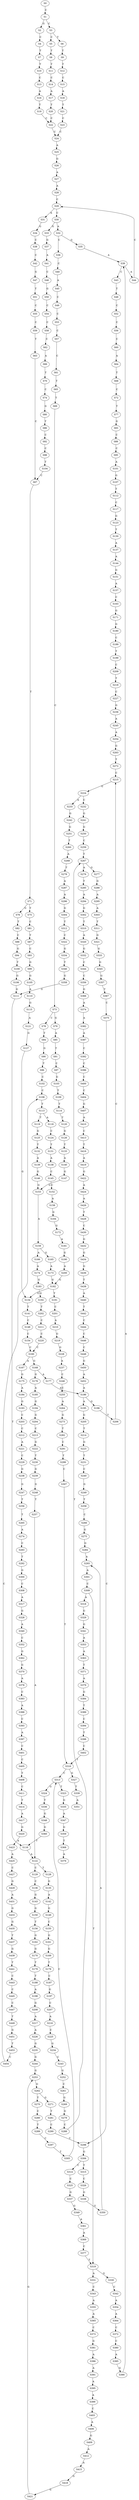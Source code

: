 strict digraph  {
	S0 -> S1 [ label = C ];
	S1 -> S2 [ label = G ];
	S1 -> S3 [ label = C ];
	S2 -> S4 [ label = C ];
	S3 -> S5 [ label = C ];
	S3 -> S6 [ label = T ];
	S4 -> S7 [ label = T ];
	S5 -> S8 [ label = T ];
	S6 -> S9 [ label = T ];
	S7 -> S10 [ label = T ];
	S8 -> S11 [ label = T ];
	S9 -> S12 [ label = T ];
	S10 -> S13 [ label = C ];
	S11 -> S14 [ label = C ];
	S12 -> S15 [ label = C ];
	S13 -> S16 [ label = A ];
	S14 -> S17 [ label = A ];
	S15 -> S18 [ label = A ];
	S16 -> S19 [ label = T ];
	S17 -> S20 [ label = T ];
	S18 -> S21 [ label = T ];
	S19 -> S22 [ label = C ];
	S20 -> S22 [ label = C ];
	S21 -> S23 [ label = C ];
	S22 -> S24 [ label = C ];
	S23 -> S24 [ label = C ];
	S24 -> S25 [ label = A ];
	S25 -> S26 [ label = G ];
	S26 -> S27 [ label = A ];
	S27 -> S28 [ label = A ];
	S28 -> S29 [ label = C ];
	S29 -> S30 [ label = C ];
	S29 -> S31 [ label = A ];
	S30 -> S32 [ label = A ];
	S30 -> S33 [ label = G ];
	S31 -> S34 [ label = G ];
	S32 -> S35 [ label = G ];
	S32 -> S36 [ label = C ];
	S33 -> S37 [ label = G ];
	S34 -> S38 [ label = C ];
	S35 -> S39 [ label = A ];
	S36 -> S40 [ label = C ];
	S37 -> S41 [ label = A ];
	S38 -> S42 [ label = C ];
	S39 -> S43 [ label = C ];
	S39 -> S44 [ label = A ];
	S40 -> S45 [ label = A ];
	S41 -> S46 [ label = C ];
	S42 -> S47 [ label = G ];
	S43 -> S48 [ label = T ];
	S44 -> S29 [ label = C ];
	S45 -> S49 [ label = C ];
	S46 -> S50 [ label = G ];
	S47 -> S51 [ label = T ];
	S48 -> S52 [ label = C ];
	S49 -> S53 [ label = C ];
	S50 -> S54 [ label = C ];
	S51 -> S55 [ label = C ];
	S52 -> S56 [ label = C ];
	S53 -> S57 [ label = C ];
	S54 -> S58 [ label = C ];
	S55 -> S59 [ label = C ];
	S56 -> S60 [ label = C ];
	S57 -> S61 [ label = C ];
	S58 -> S62 [ label = C ];
	S59 -> S63 [ label = T ];
	S60 -> S64 [ label = A ];
	S61 -> S65 [ label = T ];
	S62 -> S66 [ label = A ];
	S63 -> S67 [ label = C ];
	S64 -> S68 [ label = T ];
	S65 -> S69 [ label = T ];
	S66 -> S70 [ label = T ];
	S67 -> S71 [ label = T ];
	S68 -> S72 [ label = C ];
	S69 -> S73 [ label = C ];
	S70 -> S74 [ label = C ];
	S71 -> S75 [ label = T ];
	S71 -> S76 [ label = G ];
	S72 -> S77 [ label = T ];
	S73 -> S78 [ label = C ];
	S73 -> S79 [ label = G ];
	S74 -> S80 [ label = G ];
	S75 -> S81 [ label = C ];
	S76 -> S82 [ label = T ];
	S77 -> S83 [ label = G ];
	S78 -> S84 [ label = T ];
	S79 -> S85 [ label = A ];
	S80 -> S86 [ label = T ];
	S81 -> S87 [ label = T ];
	S82 -> S88 [ label = C ];
	S83 -> S89 [ label = C ];
	S84 -> S90 [ label = G ];
	S85 -> S91 [ label = T ];
	S86 -> S92 [ label = C ];
	S87 -> S93 [ label = C ];
	S88 -> S94 [ label = G ];
	S89 -> S95 [ label = C ];
	S90 -> S96 [ label = T ];
	S91 -> S97 [ label = C ];
	S92 -> S98 [ label = C ];
	S93 -> S99 [ label = G ];
	S94 -> S100 [ label = T ];
	S95 -> S101 [ label = A ];
	S96 -> S102 [ label = C ];
	S97 -> S103 [ label = G ];
	S98 -> S104 [ label = T ];
	S99 -> S105 [ label = G ];
	S100 -> S106 [ label = G ];
	S101 -> S107 [ label = G ];
	S102 -> S108 [ label = C ];
	S103 -> S109 [ label = T ];
	S104 -> S67 [ label = C ];
	S105 -> S110 [ label = A ];
	S106 -> S111 [ label = G ];
	S107 -> S112 [ label = T ];
	S108 -> S113 [ label = T ];
	S109 -> S114 [ label = T ];
	S110 -> S115 [ label = G ];
	S111 -> S116 [ label = T ];
	S112 -> S117 [ label = C ];
	S113 -> S118 [ label = A ];
	S113 -> S119 [ label = T ];
	S114 -> S120 [ label = T ];
	S115 -> S121 [ label = A ];
	S116 -> S122 [ label = A ];
	S117 -> S123 [ label = G ];
	S118 -> S124 [ label = C ];
	S119 -> S125 [ label = G ];
	S120 -> S126 [ label = G ];
	S121 -> S127 [ label = G ];
	S122 -> S128 [ label = T ];
	S122 -> S129 [ label = C ];
	S123 -> S130 [ label = T ];
	S124 -> S131 [ label = T ];
	S125 -> S132 [ label = T ];
	S126 -> S133 [ label = T ];
	S127 -> S134 [ label = G ];
	S128 -> S135 [ label = G ];
	S129 -> S136 [ label = C ];
	S130 -> S137 [ label = A ];
	S131 -> S138 [ label = A ];
	S132 -> S139 [ label = A ];
	S133 -> S140 [ label = A ];
	S134 -> S141 [ label = T ];
	S135 -> S142 [ label = A ];
	S136 -> S143 [ label = G ];
	S137 -> S144 [ label = A ];
	S138 -> S145 [ label = C ];
	S139 -> S146 [ label = G ];
	S140 -> S147 [ label = G ];
	S141 -> S148 [ label = C ];
	S142 -> S149 [ label = G ];
	S143 -> S150 [ label = G ];
	S144 -> S151 [ label = G ];
	S145 -> S152 [ label = C ];
	S146 -> S153 [ label = G ];
	S147 -> S153 [ label = G ];
	S148 -> S154 [ label = C ];
	S149 -> S155 [ label = C ];
	S150 -> S156 [ label = T ];
	S151 -> S157 [ label = A ];
	S152 -> S158 [ label = A ];
	S153 -> S159 [ label = A ];
	S154 -> S160 [ label = C ];
	S155 -> S161 [ label = G ];
	S156 -> S162 [ label = G ];
	S157 -> S163 [ label = C ];
	S158 -> S164 [ label = G ];
	S159 -> S165 [ label = G ];
	S159 -> S166 [ label = A ];
	S160 -> S167 [ label = A ];
	S160 -> S168 [ label = G ];
	S161 -> S169 [ label = G ];
	S162 -> S170 [ label = G ];
	S163 -> S171 [ label = G ];
	S164 -> S172 [ label = G ];
	S165 -> S173 [ label = A ];
	S166 -> S174 [ label = A ];
	S167 -> S175 [ label = G ];
	S168 -> S176 [ label = G ];
	S168 -> S177 [ label = A ];
	S169 -> S178 [ label = T ];
	S170 -> S179 [ label = T ];
	S171 -> S180 [ label = G ];
	S172 -> S181 [ label = A ];
	S173 -> S182 [ label = G ];
	S174 -> S183 [ label = G ];
	S175 -> S184 [ label = A ];
	S176 -> S185 [ label = A ];
	S177 -> S186 [ label = A ];
	S178 -> S187 [ label = C ];
	S179 -> S188 [ label = T ];
	S180 -> S189 [ label = C ];
	S181 -> S190 [ label = G ];
	S182 -> S191 [ label = T ];
	S182 -> S134 [ label = G ];
	S183 -> S192 [ label = G ];
	S184 -> S193 [ label = G ];
	S185 -> S194 [ label = G ];
	S186 -> S195 [ label = A ];
	S186 -> S196 [ label = G ];
	S187 -> S197 [ label = G ];
	S188 -> S198 [ label = A ];
	S189 -> S199 [ label = T ];
	S190 -> S200 [ label = A ];
	S191 -> S201 [ label = C ];
	S192 -> S202 [ label = T ];
	S193 -> S203 [ label = C ];
	S194 -> S204 [ label = G ];
	S195 -> S205 [ label = G ];
	S196 -> S206 [ label = T ];
	S197 -> S207 [ label = C ];
	S198 -> S208 [ label = G ];
	S199 -> S209 [ label = C ];
	S200 -> S182 [ label = G ];
	S201 -> S210 [ label = A ];
	S202 -> S211 [ label = C ];
	S203 -> S212 [ label = C ];
	S204 -> S213 [ label = C ];
	S205 -> S214 [ label = T ];
	S206 -> S215 [ label = C ];
	S207 -> S216 [ label = A ];
	S208 -> S217 [ label = A ];
	S209 -> S218 [ label = T ];
	S210 -> S219 [ label = G ];
	S211 -> S220 [ label = C ];
	S212 -> S221 [ label = A ];
	S213 -> S222 [ label = G ];
	S214 -> S223 [ label = G ];
	S215 -> S224 [ label = G ];
	S216 -> S225 [ label = C ];
	S217 -> S226 [ label = A ];
	S218 -> S227 [ label = C ];
	S219 -> S228 [ label = G ];
	S220 -> S160 [ label = C ];
	S221 -> S229 [ label = C ];
	S222 -> S230 [ label = T ];
	S223 -> S231 [ label = T ];
	S224 -> S232 [ label = C ];
	S224 -> S233 [ label = A ];
	S225 -> S234 [ label = G ];
	S226 -> S235 [ label = G ];
	S227 -> S236 [ label = G ];
	S228 -> S237 [ label = A ];
	S229 -> S238 [ label = G ];
	S230 -> S239 [ label = G ];
	S231 -> S240 [ label = C ];
	S232 -> S241 [ label = G ];
	S233 -> S242 [ label = G ];
	S234 -> S243 [ label = C ];
	S235 -> S244 [ label = G ];
	S236 -> S245 [ label = A ];
	S237 -> S246 [ label = C ];
	S238 -> S247 [ label = G ];
	S239 -> S248 [ label = G ];
	S240 -> S249 [ label = G ];
	S241 -> S250 [ label = G ];
	S242 -> S251 [ label = G ];
	S243 -> S252 [ label = G ];
	S244 -> S253 [ label = G ];
	S245 -> S254 [ label = A ];
	S246 -> S255 [ label = C ];
	S247 -> S256 [ label = T ];
	S248 -> S257 [ label = T ];
	S249 -> S258 [ label = T ];
	S250 -> S259 [ label = C ];
	S251 -> S260 [ label = T ];
	S252 -> S261 [ label = C ];
	S253 -> S262 [ label = G ];
	S254 -> S263 [ label = G ];
	S255 -> S264 [ label = A ];
	S256 -> S265 [ label = T ];
	S257 -> S122 [ label = A ];
	S258 -> S266 [ label = C ];
	S259 -> S267 [ label = T ];
	S260 -> S268 [ label = A ];
	S261 -> S269 [ label = G ];
	S262 -> S270 [ label = T ];
	S262 -> S271 [ label = G ];
	S263 -> S272 [ label = T ];
	S264 -> S273 [ label = G ];
	S265 -> S274 [ label = A ];
	S266 -> S275 [ label = G ];
	S267 -> S276 [ label = A ];
	S267 -> S277 [ label = G ];
	S268 -> S278 [ label = T ];
	S269 -> S279 [ label = G ];
	S270 -> S280 [ label = C ];
	S271 -> S281 [ label = T ];
	S272 -> S215 [ label = C ];
	S273 -> S282 [ label = T ];
	S274 -> S283 [ label = C ];
	S275 -> S284 [ label = G ];
	S276 -> S285 [ label = T ];
	S277 -> S286 [ label = G ];
	S278 -> S287 [ label = A ];
	S279 -> S288 [ label = C ];
	S280 -> S289 [ label = T ];
	S281 -> S290 [ label = C ];
	S282 -> S291 [ label = C ];
	S283 -> S292 [ label = T ];
	S284 -> S293 [ label = A ];
	S285 -> S294 [ label = A ];
	S286 -> S295 [ label = A ];
	S287 -> S296 [ label = A ];
	S288 -> S267 [ label = T ];
	S289 -> S297 [ label = C ];
	S290 -> S298 [ label = C ];
	S291 -> S299 [ label = T ];
	S292 -> S300 [ label = G ];
	S293 -> S301 [ label = A ];
	S294 -> S302 [ label = G ];
	S295 -> S303 [ label = A ];
	S296 -> S304 [ label = G ];
	S297 -> S305 [ label = T ];
	S298 -> S306 [ label = G ];
	S299 -> S307 [ label = C ];
	S300 -> S308 [ label = C ];
	S301 -> S309 [ label = C ];
	S302 -> S310 [ label = T ];
	S303 -> S311 [ label = T ];
	S304 -> S312 [ label = T ];
	S305 -> S313 [ label = C ];
	S306 -> S314 [ label = C ];
	S306 -> S315 [ label = T ];
	S307 -> S316 [ label = T ];
	S308 -> S317 [ label = A ];
	S309 -> S318 [ label = A ];
	S309 -> S319 [ label = T ];
	S310 -> S320 [ label = A ];
	S311 -> S321 [ label = G ];
	S312 -> S322 [ label = C ];
	S313 -> S323 [ label = T ];
	S313 -> S324 [ label = G ];
	S314 -> S325 [ label = C ];
	S315 -> S326 [ label = C ];
	S316 -> S313 [ label = C ];
	S316 -> S327 [ label = G ];
	S317 -> S328 [ label = G ];
	S318 -> S329 [ label = G ];
	S319 -> S330 [ label = G ];
	S319 -> S331 [ label = A ];
	S320 -> S332 [ label = G ];
	S321 -> S333 [ label = G ];
	S322 -> S334 [ label = G ];
	S323 -> S335 [ label = G ];
	S324 -> S336 [ label = T ];
	S325 -> S337 [ label = G ];
	S326 -> S338 [ label = G ];
	S327 -> S339 [ label = T ];
	S328 -> S340 [ label = A ];
	S329 -> S341 [ label = G ];
	S330 -> S342 [ label = C ];
	S331 -> S343 [ label = C ];
	S332 -> S344 [ label = C ];
	S333 -> S345 [ label = G ];
	S334 -> S346 [ label = T ];
	S335 -> S347 [ label = A ];
	S336 -> S348 [ label = G ];
	S337 -> S349 [ label = G ];
	S338 -> S350 [ label = G ];
	S339 -> S351 [ label = A ];
	S340 -> S352 [ label = C ];
	S341 -> S353 [ label = A ];
	S342 -> S354 [ label = A ];
	S343 -> S355 [ label = A ];
	S344 -> S356 [ label = C ];
	S345 -> S357 [ label = G ];
	S346 -> S358 [ label = G ];
	S347 -> S359 [ label = G ];
	S348 -> S360 [ label = G ];
	S349 -> S361 [ label = A ];
	S350 -> S293 [ label = A ];
	S352 -> S362 [ label = G ];
	S353 -> S363 [ label = A ];
	S354 -> S364 [ label = A ];
	S355 -> S365 [ label = A ];
	S356 -> S366 [ label = G ];
	S357 -> S367 [ label = T ];
	S358 -> S111 [ label = G ];
	S359 -> S368 [ label = T ];
	S360 -> S116 [ label = T ];
	S361 -> S369 [ label = A ];
	S362 -> S370 [ label = G ];
	S363 -> S371 [ label = T ];
	S364 -> S372 [ label = C ];
	S365 -> S373 [ label = C ];
	S366 -> S374 [ label = A ];
	S367 -> S375 [ label = C ];
	S368 -> S376 [ label = A ];
	S369 -> S377 [ label = C ];
	S370 -> S378 [ label = A ];
	S371 -> S379 [ label = A ];
	S372 -> S380 [ label = C ];
	S373 -> S381 [ label = G ];
	S374 -> S382 [ label = A ];
	S375 -> S298 [ label = C ];
	S377 -> S319 [ label = T ];
	S378 -> S383 [ label = C ];
	S379 -> S384 [ label = G ];
	S380 -> S385 [ label = A ];
	S381 -> S386 [ label = A ];
	S382 -> S387 [ label = A ];
	S383 -> S388 [ label = A ];
	S384 -> S389 [ label = T ];
	S385 -> S390 [ label = G ];
	S386 -> S391 [ label = A ];
	S387 -> S392 [ label = C ];
	S388 -> S393 [ label = C ];
	S389 -> S394 [ label = C ];
	S390 -> S39 [ label = A ];
	S391 -> S395 [ label = A ];
	S392 -> S396 [ label = C ];
	S393 -> S397 [ label = A ];
	S394 -> S398 [ label = T ];
	S395 -> S399 [ label = A ];
	S396 -> S400 [ label = C ];
	S397 -> S401 [ label = C ];
	S398 -> S402 [ label = C ];
	S399 -> S403 [ label = C ];
	S400 -> S404 [ label = C ];
	S401 -> S405 [ label = C ];
	S402 -> S316 [ label = T ];
	S403 -> S406 [ label = A ];
	S404 -> S407 [ label = G ];
	S405 -> S408 [ label = T ];
	S406 -> S409 [ label = G ];
	S407 -> S410 [ label = A ];
	S408 -> S411 [ label = C ];
	S409 -> S412 [ label = A ];
	S410 -> S413 [ label = C ];
	S411 -> S414 [ label = T ];
	S412 -> S415 [ label = A ];
	S413 -> S416 [ label = T ];
	S414 -> S417 [ label = A ];
	S415 -> S418 [ label = G ];
	S416 -> S419 [ label = A ];
	S417 -> S420 [ label = G ];
	S418 -> S421 [ label = G ];
	S419 -> S422 [ label = G ];
	S420 -> S423 [ label = A ];
	S421 -> S253 [ label = G ];
	S422 -> S424 [ label = A ];
	S423 -> S425 [ label = A ];
	S424 -> S426 [ label = A ];
	S425 -> S427 [ label = C ];
	S426 -> S428 [ label = T ];
	S427 -> S429 [ label = G ];
	S428 -> S430 [ label = C ];
	S429 -> S431 [ label = A ];
	S430 -> S432 [ label = G ];
	S431 -> S433 [ label = G ];
	S432 -> S434 [ label = G ];
	S433 -> S435 [ label = G ];
	S434 -> S436 [ label = G ];
	S435 -> S437 [ label = T ];
	S436 -> S438 [ label = T ];
	S437 -> S439 [ label = G ];
	S438 -> S440 [ label = A ];
	S439 -> S441 [ label = T ];
	S440 -> S442 [ label = T ];
	S441 -> S443 [ label = C ];
	S442 -> S444 [ label = C ];
	S443 -> S445 [ label = C ];
	S444 -> S446 [ label = C ];
	S445 -> S447 [ label = C ];
	S446 -> S448 [ label = C ];
	S447 -> S449 [ label = T ];
	S448 -> S450 [ label = G ];
	S449 -> S451 [ label = G ];
	S450 -> S452 [ label = A ];
	S451 -> S453 [ label = T ];
	S452 -> S186 [ label = A ];
	S453 -> S454 [ label = C ];
	S454 -> S108 [ label = C ];
}
